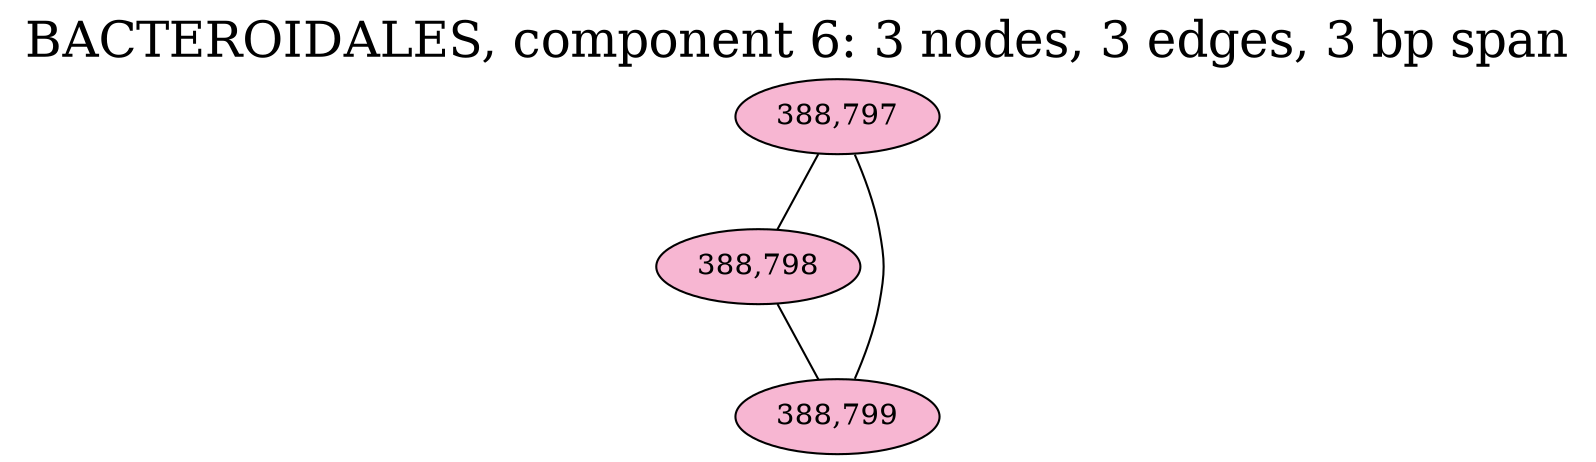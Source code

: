 graph BACTEROIDALES_cc6 {
	overlap="prism50";
	outputorder="edgesfirst";
	label="BACTEROIDALES, component 6: 3 nodes, 3 edges, 3 bp span";
	labelloc="t";
	fontsize=24;
	"388,797" [style="filled", fillcolor="#f7b6d2", fontcolor="#000000"];
	"388,798" [style="filled", fillcolor="#f7b6d2", fontcolor="#000000"];
	"388,799" [style="filled", fillcolor="#f7b6d2", fontcolor="#000000"];
	"388,797" -- "388,798";
	"388,797" -- "388,799";
	"388,798" -- "388,799";
}
